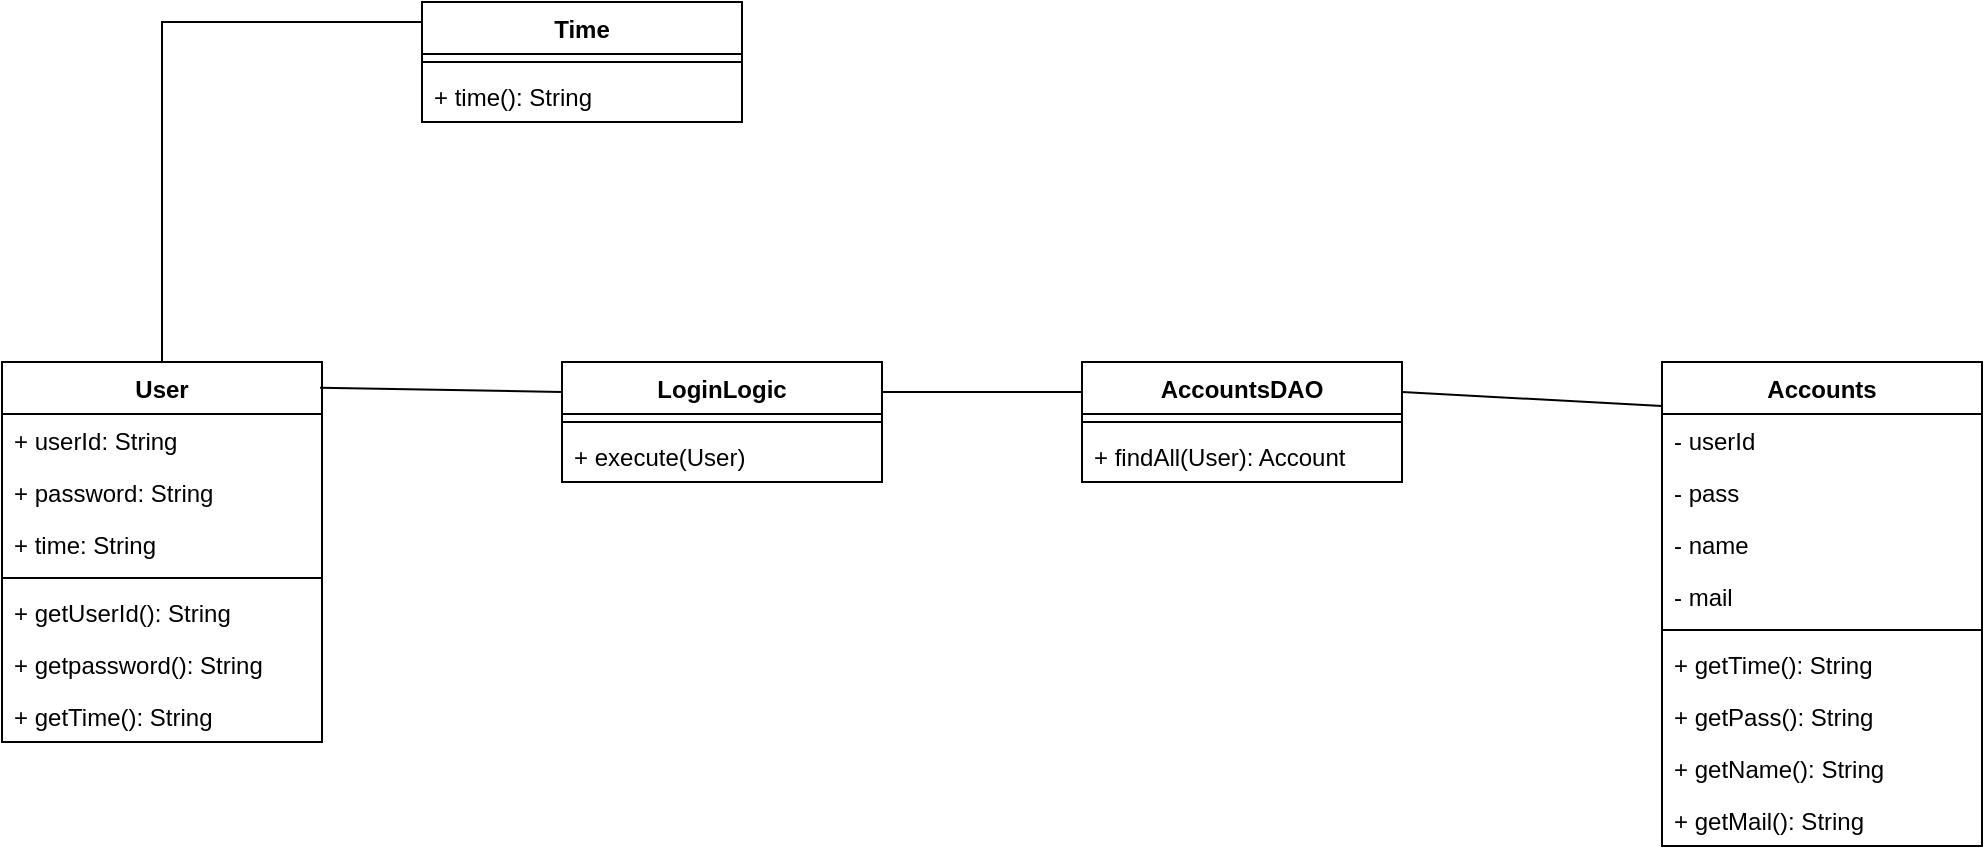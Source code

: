<mxfile version="24.6.2" type="github">
  <diagram name="ページ1" id="XUpJs93foLEn0CpIrgT7">
    <mxGraphModel dx="497" dy="2031" grid="1" gridSize="10" guides="1" tooltips="1" connect="1" arrows="1" fold="1" page="1" pageScale="1" pageWidth="827" pageHeight="1169" math="0" shadow="0">
      <root>
        <mxCell id="0" />
        <mxCell id="1" parent="0" />
        <mxCell id="Mxwt-Z6xkNefEgJGujtS-1" value="User" style="swimlane;fontStyle=1;align=center;verticalAlign=top;childLayout=stackLayout;horizontal=1;startSize=26;horizontalStack=0;resizeParent=1;resizeParentMax=0;resizeLast=0;collapsible=1;marginBottom=0;whiteSpace=wrap;html=1;" vertex="1" parent="1">
          <mxGeometry x="300" y="90" width="160" height="190" as="geometry" />
        </mxCell>
        <mxCell id="Mxwt-Z6xkNefEgJGujtS-2" value="+ userId: String" style="text;strokeColor=none;fillColor=none;align=left;verticalAlign=top;spacingLeft=4;spacingRight=4;overflow=hidden;rotatable=0;points=[[0,0.5],[1,0.5]];portConstraint=eastwest;whiteSpace=wrap;html=1;" vertex="1" parent="Mxwt-Z6xkNefEgJGujtS-1">
          <mxGeometry y="26" width="160" height="26" as="geometry" />
        </mxCell>
        <mxCell id="Mxwt-Z6xkNefEgJGujtS-5" value="+ password: String" style="text;strokeColor=none;fillColor=none;align=left;verticalAlign=top;spacingLeft=4;spacingRight=4;overflow=hidden;rotatable=0;points=[[0,0.5],[1,0.5]];portConstraint=eastwest;whiteSpace=wrap;html=1;" vertex="1" parent="Mxwt-Z6xkNefEgJGujtS-1">
          <mxGeometry y="52" width="160" height="26" as="geometry" />
        </mxCell>
        <mxCell id="Mxwt-Z6xkNefEgJGujtS-6" value="+ time: String" style="text;strokeColor=none;fillColor=none;align=left;verticalAlign=top;spacingLeft=4;spacingRight=4;overflow=hidden;rotatable=0;points=[[0,0.5],[1,0.5]];portConstraint=eastwest;whiteSpace=wrap;html=1;" vertex="1" parent="Mxwt-Z6xkNefEgJGujtS-1">
          <mxGeometry y="78" width="160" height="26" as="geometry" />
        </mxCell>
        <mxCell id="Mxwt-Z6xkNefEgJGujtS-3" value="" style="line;strokeWidth=1;fillColor=none;align=left;verticalAlign=middle;spacingTop=-1;spacingLeft=3;spacingRight=3;rotatable=0;labelPosition=right;points=[];portConstraint=eastwest;strokeColor=inherit;" vertex="1" parent="Mxwt-Z6xkNefEgJGujtS-1">
          <mxGeometry y="104" width="160" height="8" as="geometry" />
        </mxCell>
        <mxCell id="Mxwt-Z6xkNefEgJGujtS-4" value="+ getUserId(): String" style="text;strokeColor=none;fillColor=none;align=left;verticalAlign=top;spacingLeft=4;spacingRight=4;overflow=hidden;rotatable=0;points=[[0,0.5],[1,0.5]];portConstraint=eastwest;whiteSpace=wrap;html=1;" vertex="1" parent="Mxwt-Z6xkNefEgJGujtS-1">
          <mxGeometry y="112" width="160" height="26" as="geometry" />
        </mxCell>
        <mxCell id="Mxwt-Z6xkNefEgJGujtS-7" value="+ getpassword(): String" style="text;strokeColor=none;fillColor=none;align=left;verticalAlign=top;spacingLeft=4;spacingRight=4;overflow=hidden;rotatable=0;points=[[0,0.5],[1,0.5]];portConstraint=eastwest;whiteSpace=wrap;html=1;" vertex="1" parent="Mxwt-Z6xkNefEgJGujtS-1">
          <mxGeometry y="138" width="160" height="26" as="geometry" />
        </mxCell>
        <mxCell id="Mxwt-Z6xkNefEgJGujtS-8" value="+ getTime(): String" style="text;strokeColor=none;fillColor=none;align=left;verticalAlign=top;spacingLeft=4;spacingRight=4;overflow=hidden;rotatable=0;points=[[0,0.5],[1,0.5]];portConstraint=eastwest;whiteSpace=wrap;html=1;" vertex="1" parent="Mxwt-Z6xkNefEgJGujtS-1">
          <mxGeometry y="164" width="160" height="26" as="geometry" />
        </mxCell>
        <mxCell id="Mxwt-Z6xkNefEgJGujtS-9" value="Time" style="swimlane;fontStyle=1;align=center;verticalAlign=top;childLayout=stackLayout;horizontal=1;startSize=26;horizontalStack=0;resizeParent=1;resizeParentMax=0;resizeLast=0;collapsible=1;marginBottom=0;whiteSpace=wrap;html=1;" vertex="1" parent="1">
          <mxGeometry x="510" y="-90" width="160" height="60" as="geometry" />
        </mxCell>
        <mxCell id="Mxwt-Z6xkNefEgJGujtS-13" value="" style="line;strokeWidth=1;fillColor=none;align=left;verticalAlign=middle;spacingTop=-1;spacingLeft=3;spacingRight=3;rotatable=0;labelPosition=right;points=[];portConstraint=eastwest;strokeColor=inherit;" vertex="1" parent="Mxwt-Z6xkNefEgJGujtS-9">
          <mxGeometry y="26" width="160" height="8" as="geometry" />
        </mxCell>
        <mxCell id="Mxwt-Z6xkNefEgJGujtS-14" value="+ time(): String" style="text;strokeColor=none;fillColor=none;align=left;verticalAlign=top;spacingLeft=4;spacingRight=4;overflow=hidden;rotatable=0;points=[[0,0.5],[1,0.5]];portConstraint=eastwest;whiteSpace=wrap;html=1;" vertex="1" parent="Mxwt-Z6xkNefEgJGujtS-9">
          <mxGeometry y="34" width="160" height="26" as="geometry" />
        </mxCell>
        <mxCell id="Mxwt-Z6xkNefEgJGujtS-17" value="" style="endArrow=none;html=1;rounded=0;exitX=0.5;exitY=0;exitDx=0;exitDy=0;edgeStyle=orthogonalEdgeStyle;" edge="1" parent="1" source="Mxwt-Z6xkNefEgJGujtS-1">
          <mxGeometry width="50" height="50" relative="1" as="geometry">
            <mxPoint x="460" y="-30" as="sourcePoint" />
            <mxPoint x="510" y="-80" as="targetPoint" />
            <Array as="points">
              <mxPoint x="380" y="-80" />
            </Array>
          </mxGeometry>
        </mxCell>
        <mxCell id="Mxwt-Z6xkNefEgJGujtS-18" value="LoginLogic" style="swimlane;fontStyle=1;align=center;verticalAlign=top;childLayout=stackLayout;horizontal=1;startSize=26;horizontalStack=0;resizeParent=1;resizeParentMax=0;resizeLast=0;collapsible=1;marginBottom=0;whiteSpace=wrap;html=1;" vertex="1" parent="1">
          <mxGeometry x="580" y="90" width="160" height="60" as="geometry" />
        </mxCell>
        <mxCell id="Mxwt-Z6xkNefEgJGujtS-22" value="" style="line;strokeWidth=1;fillColor=none;align=left;verticalAlign=middle;spacingTop=-1;spacingLeft=3;spacingRight=3;rotatable=0;labelPosition=right;points=[];portConstraint=eastwest;strokeColor=inherit;" vertex="1" parent="Mxwt-Z6xkNefEgJGujtS-18">
          <mxGeometry y="26" width="160" height="8" as="geometry" />
        </mxCell>
        <mxCell id="Mxwt-Z6xkNefEgJGujtS-23" value="+ execute(User)" style="text;strokeColor=none;fillColor=none;align=left;verticalAlign=top;spacingLeft=4;spacingRight=4;overflow=hidden;rotatable=0;points=[[0,0.5],[1,0.5]];portConstraint=eastwest;whiteSpace=wrap;html=1;" vertex="1" parent="Mxwt-Z6xkNefEgJGujtS-18">
          <mxGeometry y="34" width="160" height="26" as="geometry" />
        </mxCell>
        <mxCell id="Mxwt-Z6xkNefEgJGujtS-26" value="" style="endArrow=none;html=1;rounded=0;entryX=0;entryY=0.25;entryDx=0;entryDy=0;exitX=0.994;exitY=0.068;exitDx=0;exitDy=0;exitPerimeter=0;" edge="1" parent="1" source="Mxwt-Z6xkNefEgJGujtS-1" target="Mxwt-Z6xkNefEgJGujtS-18">
          <mxGeometry width="50" height="50" relative="1" as="geometry">
            <mxPoint x="460" y="100" as="sourcePoint" />
            <mxPoint x="510" y="50" as="targetPoint" />
          </mxGeometry>
        </mxCell>
        <mxCell id="Mxwt-Z6xkNefEgJGujtS-44" value="Accounts" style="swimlane;fontStyle=1;align=center;verticalAlign=top;childLayout=stackLayout;horizontal=1;startSize=26;horizontalStack=0;resizeParent=1;resizeParentMax=0;resizeLast=0;collapsible=1;marginBottom=0;whiteSpace=wrap;html=1;" vertex="1" parent="1">
          <mxGeometry x="1130" y="90" width="160" height="242" as="geometry" />
        </mxCell>
        <mxCell id="Mxwt-Z6xkNefEgJGujtS-45" value="- userId" style="text;strokeColor=none;fillColor=none;align=left;verticalAlign=top;spacingLeft=4;spacingRight=4;overflow=hidden;rotatable=0;points=[[0,0.5],[1,0.5]];portConstraint=eastwest;whiteSpace=wrap;html=1;" vertex="1" parent="Mxwt-Z6xkNefEgJGujtS-44">
          <mxGeometry y="26" width="160" height="26" as="geometry" />
        </mxCell>
        <mxCell id="Mxwt-Z6xkNefEgJGujtS-55" value="- pass" style="text;strokeColor=none;fillColor=none;align=left;verticalAlign=top;spacingLeft=4;spacingRight=4;overflow=hidden;rotatable=0;points=[[0,0.5],[1,0.5]];portConstraint=eastwest;whiteSpace=wrap;html=1;" vertex="1" parent="Mxwt-Z6xkNefEgJGujtS-44">
          <mxGeometry y="52" width="160" height="26" as="geometry" />
        </mxCell>
        <mxCell id="Mxwt-Z6xkNefEgJGujtS-54" value="- name" style="text;strokeColor=none;fillColor=none;align=left;verticalAlign=top;spacingLeft=4;spacingRight=4;overflow=hidden;rotatable=0;points=[[0,0.5],[1,0.5]];portConstraint=eastwest;whiteSpace=wrap;html=1;" vertex="1" parent="Mxwt-Z6xkNefEgJGujtS-44">
          <mxGeometry y="78" width="160" height="26" as="geometry" />
        </mxCell>
        <mxCell id="Mxwt-Z6xkNefEgJGujtS-53" value="- mail" style="text;strokeColor=none;fillColor=none;align=left;verticalAlign=top;spacingLeft=4;spacingRight=4;overflow=hidden;rotatable=0;points=[[0,0.5],[1,0.5]];portConstraint=eastwest;whiteSpace=wrap;html=1;" vertex="1" parent="Mxwt-Z6xkNefEgJGujtS-44">
          <mxGeometry y="104" width="160" height="26" as="geometry" />
        </mxCell>
        <mxCell id="Mxwt-Z6xkNefEgJGujtS-48" value="" style="line;strokeWidth=1;fillColor=none;align=left;verticalAlign=middle;spacingTop=-1;spacingLeft=3;spacingRight=3;rotatable=0;labelPosition=right;points=[];portConstraint=eastwest;strokeColor=inherit;" vertex="1" parent="Mxwt-Z6xkNefEgJGujtS-44">
          <mxGeometry y="130" width="160" height="8" as="geometry" />
        </mxCell>
        <mxCell id="Mxwt-Z6xkNefEgJGujtS-51" value="+ getTime(): String" style="text;strokeColor=none;fillColor=none;align=left;verticalAlign=top;spacingLeft=4;spacingRight=4;overflow=hidden;rotatable=0;points=[[0,0.5],[1,0.5]];portConstraint=eastwest;whiteSpace=wrap;html=1;" vertex="1" parent="Mxwt-Z6xkNefEgJGujtS-44">
          <mxGeometry y="138" width="160" height="26" as="geometry" />
        </mxCell>
        <mxCell id="Mxwt-Z6xkNefEgJGujtS-58" value="+ getPass(): String" style="text;strokeColor=none;fillColor=none;align=left;verticalAlign=top;spacingLeft=4;spacingRight=4;overflow=hidden;rotatable=0;points=[[0,0.5],[1,0.5]];portConstraint=eastwest;whiteSpace=wrap;html=1;" vertex="1" parent="Mxwt-Z6xkNefEgJGujtS-44">
          <mxGeometry y="164" width="160" height="26" as="geometry" />
        </mxCell>
        <mxCell id="Mxwt-Z6xkNefEgJGujtS-57" value="+ getName(): String" style="text;strokeColor=none;fillColor=none;align=left;verticalAlign=top;spacingLeft=4;spacingRight=4;overflow=hidden;rotatable=0;points=[[0,0.5],[1,0.5]];portConstraint=eastwest;whiteSpace=wrap;html=1;" vertex="1" parent="Mxwt-Z6xkNefEgJGujtS-44">
          <mxGeometry y="190" width="160" height="26" as="geometry" />
        </mxCell>
        <mxCell id="Mxwt-Z6xkNefEgJGujtS-56" value="+ getMail(): String" style="text;strokeColor=none;fillColor=none;align=left;verticalAlign=top;spacingLeft=4;spacingRight=4;overflow=hidden;rotatable=0;points=[[0,0.5],[1,0.5]];portConstraint=eastwest;whiteSpace=wrap;html=1;" vertex="1" parent="Mxwt-Z6xkNefEgJGujtS-44">
          <mxGeometry y="216" width="160" height="26" as="geometry" />
        </mxCell>
        <mxCell id="Mxwt-Z6xkNefEgJGujtS-52" value="" style="endArrow=none;html=1;rounded=0;exitX=1;exitY=0.25;exitDx=0;exitDy=0;" edge="1" parent="1" source="Mxwt-Z6xkNefEgJGujtS-18">
          <mxGeometry width="50" height="50" relative="1" as="geometry">
            <mxPoint x="740" y="100" as="sourcePoint" />
            <mxPoint x="840" y="105" as="targetPoint" />
          </mxGeometry>
        </mxCell>
        <mxCell id="Mxwt-Z6xkNefEgJGujtS-59" value="AccountsDAO" style="swimlane;fontStyle=1;align=center;verticalAlign=top;childLayout=stackLayout;horizontal=1;startSize=26;horizontalStack=0;resizeParent=1;resizeParentMax=0;resizeLast=0;collapsible=1;marginBottom=0;whiteSpace=wrap;html=1;" vertex="1" parent="1">
          <mxGeometry x="840" y="90" width="160" height="60" as="geometry" />
        </mxCell>
        <mxCell id="Mxwt-Z6xkNefEgJGujtS-64" value="" style="line;strokeWidth=1;fillColor=none;align=left;verticalAlign=middle;spacingTop=-1;spacingLeft=3;spacingRight=3;rotatable=0;labelPosition=right;points=[];portConstraint=eastwest;strokeColor=inherit;" vertex="1" parent="Mxwt-Z6xkNefEgJGujtS-59">
          <mxGeometry y="26" width="160" height="8" as="geometry" />
        </mxCell>
        <mxCell id="Mxwt-Z6xkNefEgJGujtS-65" value="+ findAll(User): Account" style="text;strokeColor=none;fillColor=none;align=left;verticalAlign=top;spacingLeft=4;spacingRight=4;overflow=hidden;rotatable=0;points=[[0,0.5],[1,0.5]];portConstraint=eastwest;whiteSpace=wrap;html=1;" vertex="1" parent="Mxwt-Z6xkNefEgJGujtS-59">
          <mxGeometry y="34" width="160" height="26" as="geometry" />
        </mxCell>
        <mxCell id="Mxwt-Z6xkNefEgJGujtS-69" value="" style="endArrow=none;html=1;rounded=0;exitX=1;exitY=0.25;exitDx=0;exitDy=0;" edge="1" parent="1" source="Mxwt-Z6xkNefEgJGujtS-59">
          <mxGeometry width="50" height="50" relative="1" as="geometry">
            <mxPoint x="1000" y="80" as="sourcePoint" />
            <mxPoint x="1130" y="112" as="targetPoint" />
          </mxGeometry>
        </mxCell>
      </root>
    </mxGraphModel>
  </diagram>
</mxfile>
